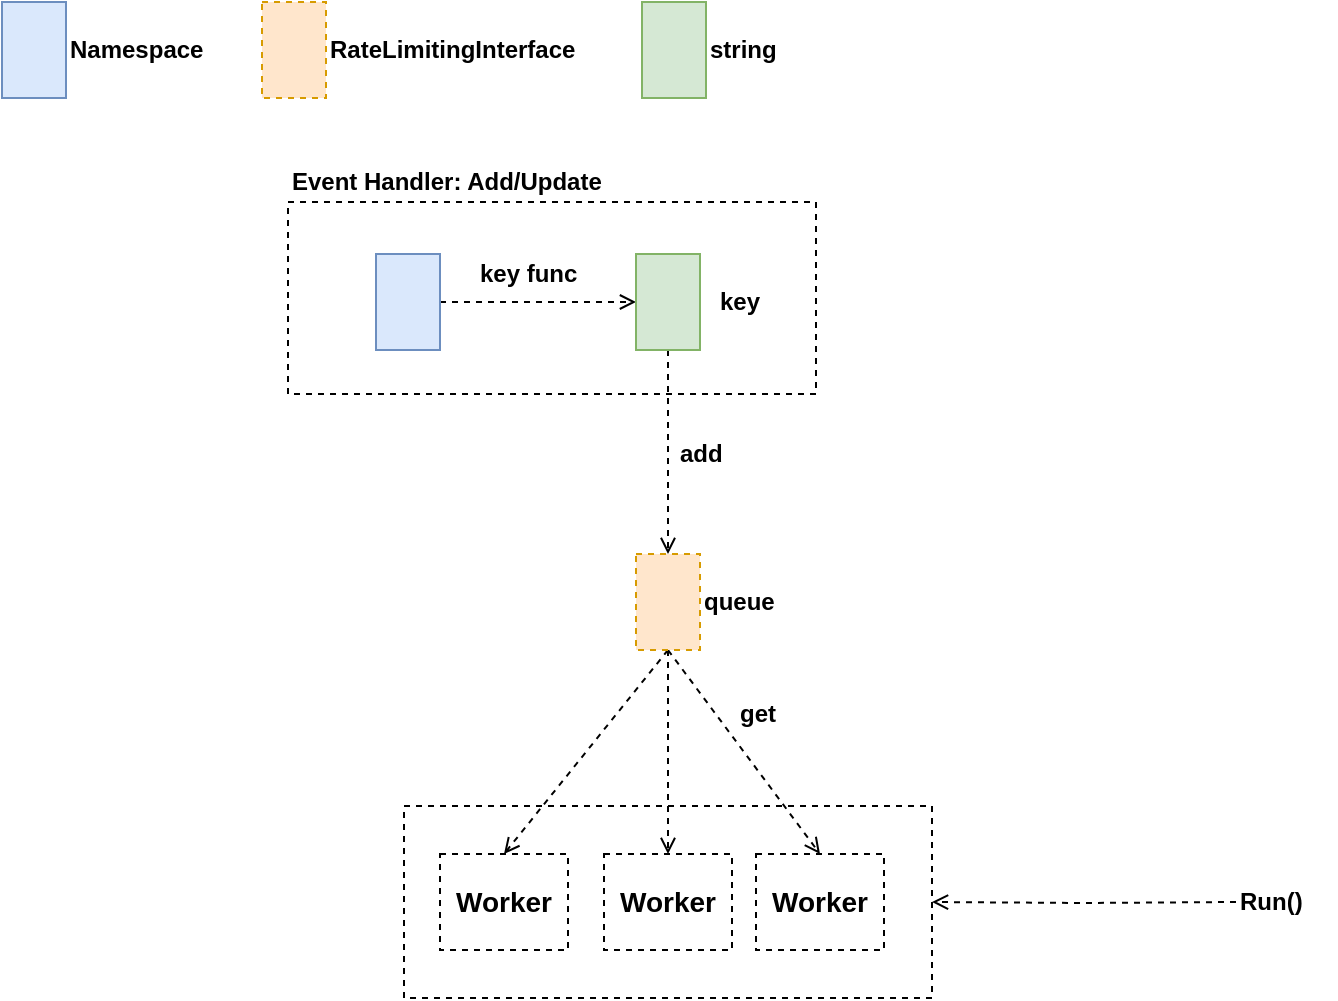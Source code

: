 <mxfile version="12.9.3" type="device" pages="4"><diagram id="v1wdoZCY6BL8W9fWgvD1" name="main-procedure"><mxGraphModel dx="946" dy="725" grid="1" gridSize="10" guides="1" tooltips="1" connect="1" arrows="1" fold="1" page="1" pageScale="1" pageWidth="850" pageHeight="1100" math="0" shadow="0"><root><mxCell id="0"/><mxCell id="1" parent="0"/><mxCell id="sw5ZAPbQtgIW51a4mvVQ-21" style="edgeStyle=orthogonalEdgeStyle;rounded=0;orthogonalLoop=1;jettySize=auto;html=1;dashed=1;endArrow=open;endFill=0;fontSize=14;entryX=1;entryY=0.5;entryDx=0;entryDy=0;" edge="1" parent="1" target="sw5ZAPbQtgIW51a4mvVQ-20"><mxGeometry relative="1" as="geometry"><mxPoint x="617" y="470" as="targetPoint"/><mxPoint x="637" y="470" as="sourcePoint"/></mxGeometry></mxCell><mxCell id="sw5ZAPbQtgIW51a4mvVQ-20" value="" style="rounded=0;whiteSpace=wrap;html=1;fontSize=12;align=left;fillColor=none;dashed=1;" vertex="1" parent="1"><mxGeometry x="221" y="422" width="264" height="96" as="geometry"/></mxCell><mxCell id="sw5ZAPbQtgIW51a4mvVQ-15" value="" style="rounded=0;whiteSpace=wrap;html=1;fontSize=12;align=left;fillColor=none;dashed=1;" vertex="1" parent="1"><mxGeometry x="163" y="120" width="264" height="96" as="geometry"/></mxCell><mxCell id="sw5ZAPbQtgIW51a4mvVQ-1" value="" style="rounded=0;whiteSpace=wrap;html=1;fontSize=16;dashed=1;fillColor=#ffe6cc;strokeColor=#d79b00;" vertex="1" parent="1"><mxGeometry x="150" y="20" width="32" height="48" as="geometry"/></mxCell><mxCell id="sw5ZAPbQtgIW51a4mvVQ-2" value="" style="rounded=0;whiteSpace=wrap;html=1;fontSize=16;fillColor=#dae8fc;strokeColor=#6c8ebf;" vertex="1" parent="1"><mxGeometry x="20" y="20" width="32" height="48" as="geometry"/></mxCell><mxCell id="sw5ZAPbQtgIW51a4mvVQ-3" value="Namespace" style="text;html=1;align=left;verticalAlign=middle;resizable=0;points=[];autosize=1;fontSize=12;fontStyle=1" vertex="1" parent="1"><mxGeometry x="52" y="34" width="80" height="20" as="geometry"/></mxCell><mxCell id="sw5ZAPbQtgIW51a4mvVQ-4" value="RateLimitingInterface" style="text;html=1;align=left;verticalAlign=middle;resizable=0;points=[];autosize=1;fontSize=12;fontStyle=1" vertex="1" parent="1"><mxGeometry x="182" y="34" width="140" height="20" as="geometry"/></mxCell><mxCell id="sw5ZAPbQtgIW51a4mvVQ-23" style="rounded=0;orthogonalLoop=1;jettySize=auto;html=1;exitX=0.5;exitY=1;exitDx=0;exitDy=0;entryX=0.5;entryY=0;entryDx=0;entryDy=0;dashed=1;endArrow=open;endFill=0;fontSize=12;" edge="1" parent="1" source="sw5ZAPbQtgIW51a4mvVQ-5" target="sw5ZAPbQtgIW51a4mvVQ-18"><mxGeometry relative="1" as="geometry"/></mxCell><mxCell id="sw5ZAPbQtgIW51a4mvVQ-24" style="edgeStyle=none;rounded=0;orthogonalLoop=1;jettySize=auto;html=1;exitX=0.5;exitY=1;exitDx=0;exitDy=0;entryX=0.5;entryY=0;entryDx=0;entryDy=0;dashed=1;endArrow=open;endFill=0;fontSize=12;" edge="1" parent="1" source="sw5ZAPbQtgIW51a4mvVQ-5" target="sw5ZAPbQtgIW51a4mvVQ-17"><mxGeometry relative="1" as="geometry"/></mxCell><mxCell id="sw5ZAPbQtgIW51a4mvVQ-25" style="edgeStyle=none;rounded=0;orthogonalLoop=1;jettySize=auto;html=1;exitX=0.5;exitY=1;exitDx=0;exitDy=0;entryX=0.5;entryY=0;entryDx=0;entryDy=0;dashed=1;endArrow=open;endFill=0;fontSize=12;" edge="1" parent="1" source="sw5ZAPbQtgIW51a4mvVQ-5" target="sw5ZAPbQtgIW51a4mvVQ-19"><mxGeometry relative="1" as="geometry"/></mxCell><mxCell id="sw5ZAPbQtgIW51a4mvVQ-5" value="" style="rounded=0;whiteSpace=wrap;html=1;fontSize=16;dashed=1;fillColor=#ffe6cc;strokeColor=#d79b00;" vertex="1" parent="1"><mxGeometry x="337" y="296" width="32" height="48" as="geometry"/></mxCell><mxCell id="sw5ZAPbQtgIW51a4mvVQ-6" value="queue" style="text;html=1;align=left;verticalAlign=middle;resizable=0;points=[];autosize=1;fontSize=12;fontStyle=1" vertex="1" parent="1"><mxGeometry x="369" y="310" width="50" height="20" as="geometry"/></mxCell><mxCell id="sw5ZAPbQtgIW51a4mvVQ-7" value="" style="rounded=0;whiteSpace=wrap;html=1;fontSize=16;fillColor=#d5e8d4;strokeColor=#82b366;" vertex="1" parent="1"><mxGeometry x="340" y="20" width="32" height="48" as="geometry"/></mxCell><mxCell id="sw5ZAPbQtgIW51a4mvVQ-8" value="string" style="text;html=1;align=left;verticalAlign=middle;resizable=0;points=[];autosize=1;fontSize=12;fontStyle=1" vertex="1" parent="1"><mxGeometry x="372" y="34" width="50" height="20" as="geometry"/></mxCell><mxCell id="sw5ZAPbQtgIW51a4mvVQ-11" style="edgeStyle=orthogonalEdgeStyle;rounded=0;orthogonalLoop=1;jettySize=auto;html=1;exitX=1;exitY=0.5;exitDx=0;exitDy=0;fontSize=12;dashed=1;endArrow=open;endFill=0;" edge="1" parent="1" source="sw5ZAPbQtgIW51a4mvVQ-9" target="sw5ZAPbQtgIW51a4mvVQ-10"><mxGeometry relative="1" as="geometry"/></mxCell><mxCell id="sw5ZAPbQtgIW51a4mvVQ-9" value="" style="rounded=0;whiteSpace=wrap;html=1;fontSize=16;fillColor=#dae8fc;strokeColor=#6c8ebf;" vertex="1" parent="1"><mxGeometry x="207" y="146" width="32" height="48" as="geometry"/></mxCell><mxCell id="sw5ZAPbQtgIW51a4mvVQ-14" style="edgeStyle=orthogonalEdgeStyle;rounded=0;orthogonalLoop=1;jettySize=auto;html=1;exitX=0.5;exitY=1;exitDx=0;exitDy=0;entryX=0.5;entryY=0;entryDx=0;entryDy=0;dashed=1;endArrow=open;endFill=0;fontSize=12;" edge="1" parent="1" source="sw5ZAPbQtgIW51a4mvVQ-10" target="sw5ZAPbQtgIW51a4mvVQ-5"><mxGeometry relative="1" as="geometry"/></mxCell><mxCell id="sw5ZAPbQtgIW51a4mvVQ-10" value="" style="rounded=0;whiteSpace=wrap;html=1;fontSize=16;fillColor=#d5e8d4;strokeColor=#82b366;" vertex="1" parent="1"><mxGeometry x="337" y="146" width="32" height="48" as="geometry"/></mxCell><mxCell id="sw5ZAPbQtgIW51a4mvVQ-12" value="key func" style="text;html=1;align=left;verticalAlign=middle;resizable=0;points=[];autosize=1;fontSize=12;fontStyle=1" vertex="1" parent="1"><mxGeometry x="257" y="146" width="60" height="20" as="geometry"/></mxCell><mxCell id="sw5ZAPbQtgIW51a4mvVQ-13" value="key" style="text;html=1;align=left;verticalAlign=middle;resizable=0;points=[];autosize=1;fontSize=12;fontStyle=1" vertex="1" parent="1"><mxGeometry x="377" y="160" width="40" height="20" as="geometry"/></mxCell><mxCell id="sw5ZAPbQtgIW51a4mvVQ-16" value="Event Handler: Add/Update" style="text;html=1;align=left;verticalAlign=middle;resizable=0;points=[];autosize=1;fontSize=12;fontStyle=1" vertex="1" parent="1"><mxGeometry x="163" y="100" width="170" height="20" as="geometry"/></mxCell><mxCell id="sw5ZAPbQtgIW51a4mvVQ-17" value="Worker" style="rounded=0;whiteSpace=wrap;html=1;fontSize=14;align=center;fillColor=none;dashed=1;fontStyle=1" vertex="1" parent="1"><mxGeometry x="239" y="446" width="64" height="48" as="geometry"/></mxCell><mxCell id="sw5ZAPbQtgIW51a4mvVQ-18" value="Worker" style="rounded=0;whiteSpace=wrap;html=1;fontSize=14;align=center;fillColor=none;dashed=1;fontStyle=1" vertex="1" parent="1"><mxGeometry x="321" y="446" width="64" height="48" as="geometry"/></mxCell><mxCell id="sw5ZAPbQtgIW51a4mvVQ-19" value="Worker" style="rounded=0;whiteSpace=wrap;html=1;fontSize=14;align=center;fillColor=none;dashed=1;fontStyle=1" vertex="1" parent="1"><mxGeometry x="397" y="446" width="64" height="48" as="geometry"/></mxCell><mxCell id="sw5ZAPbQtgIW51a4mvVQ-22" value="Run()" style="text;html=1;align=left;verticalAlign=middle;resizable=0;points=[];autosize=1;fontSize=12;fontStyle=1" vertex="1" parent="1"><mxGeometry x="637" y="460" width="50" height="20" as="geometry"/></mxCell><mxCell id="sw5ZAPbQtgIW51a4mvVQ-26" value="add" style="text;html=1;align=left;verticalAlign=middle;resizable=0;points=[];autosize=1;fontSize=12;fontStyle=1" vertex="1" parent="1"><mxGeometry x="357" y="236" width="40" height="20" as="geometry"/></mxCell><mxCell id="sw5ZAPbQtgIW51a4mvVQ-27" value="get" style="text;html=1;align=left;verticalAlign=middle;resizable=0;points=[];autosize=1;fontSize=12;fontStyle=1" vertex="1" parent="1"><mxGeometry x="387" y="366" width="30" height="20" as="geometry"/></mxCell></root></mxGraphModel></diagram><diagram id="hvdw1x3DIKp188z3ayNy" name="init-op-cache"><mxGraphModel dx="946" dy="725" grid="1" gridSize="10" guides="1" tooltips="1" connect="1" arrows="1" fold="1" page="1" pageScale="1" pageWidth="850" pageHeight="1100" math="0" shadow="0"><root><mxCell id="-64f5Y6I-lQEeyouuigY-0"/><mxCell id="-64f5Y6I-lQEeyouuigY-1" parent="-64f5Y6I-lQEeyouuigY-0"/><mxCell id="6iwM-QXiWi0lU51qo77u-49" value="" style="rounded=0;whiteSpace=wrap;html=1;fontSize=12;align=left;fillColor=none;dashed=1;" vertex="1" parent="-64f5Y6I-lQEeyouuigY-1"><mxGeometry x="415" y="557" width="350" height="293" as="geometry"/></mxCell><mxCell id="6iwM-QXiWi0lU51qo77u-33" value="" style="rounded=0;whiteSpace=wrap;html=1;fontSize=12;align=left;fillColor=none;dashed=1;" vertex="1" parent="-64f5Y6I-lQEeyouuigY-1"><mxGeometry x="523" y="690" width="150" height="80" as="geometry"/></mxCell><mxCell id="6iwM-QXiWi0lU51qo77u-9" value="" style="rounded=0;whiteSpace=wrap;html=1;fontSize=12;align=left;fillColor=none;dashed=1;" vertex="1" parent="-64f5Y6I-lQEeyouuigY-1"><mxGeometry x="282" y="309" width="120" height="71" as="geometry"/></mxCell><mxCell id="6iwM-QXiWi0lU51qo77u-1" style="edgeStyle=none;rounded=0;orthogonalLoop=1;jettySize=auto;html=1;dashed=1;endArrow=open;endFill=0;fontSize=12;entryX=0;entryY=0.5;entryDx=0;entryDy=0;" edge="1" parent="-64f5Y6I-lQEeyouuigY-1" target="6iwM-QXiWi0lU51qo77u-0"><mxGeometry relative="1" as="geometry"><mxPoint x="55" y="185" as="targetPoint"/><mxPoint x="85" y="185" as="sourcePoint"/></mxGeometry></mxCell><mxCell id="6iwM-QXiWi0lU51qo77u-0" value="" style="rounded=0;whiteSpace=wrap;html=1;fontSize=12;align=left;fillColor=none;dashed=1;" vertex="1" parent="-64f5Y6I-lQEeyouuigY-1"><mxGeometry x="285" y="150" width="150" height="70" as="geometry"/></mxCell><mxCell id="DIBfP59Hn2RhKBap40v7-0" value="" style="rounded=0;whiteSpace=wrap;html=1;fontSize=16;fillColor=#dae8fc;strokeColor=#6c8ebf;" vertex="1" parent="-64f5Y6I-lQEeyouuigY-1"><mxGeometry x="20" y="20" width="32" height="48" as="geometry"/></mxCell><mxCell id="DIBfP59Hn2RhKBap40v7-1" value="APIResourceList" style="text;html=1;align=left;verticalAlign=middle;resizable=0;points=[];autosize=1;fontSize=12;fontStyle=1" vertex="1" parent="-64f5Y6I-lQEeyouuigY-1"><mxGeometry x="52" y="34" width="110" height="20" as="geometry"/></mxCell><mxCell id="6iwM-QXiWi0lU51qo77u-10" style="edgeStyle=none;rounded=0;orthogonalLoop=1;jettySize=auto;html=1;exitX=0.5;exitY=1;exitDx=0;exitDy=0;entryX=0.25;entryY=0;entryDx=0;entryDy=0;dashed=1;endArrow=open;endFill=0;fontSize=12;" edge="1" parent="-64f5Y6I-lQEeyouuigY-1" source="DIBfP59Hn2RhKBap40v7-2" target="6iwM-QXiWi0lU51qo77u-9"><mxGeometry relative="1" as="geometry"/></mxCell><mxCell id="6iwM-QXiWi0lU51qo77u-17" style="edgeStyle=orthogonalEdgeStyle;rounded=0;orthogonalLoop=1;jettySize=auto;html=1;exitX=0;exitY=0.75;exitDx=0;exitDy=0;entryX=0.5;entryY=0;entryDx=0;entryDy=0;dashed=1;endArrow=open;endFill=0;fontSize=12;" edge="1" parent="-64f5Y6I-lQEeyouuigY-1" source="DIBfP59Hn2RhKBap40v7-2" target="6iwM-QXiWi0lU51qo77u-16"><mxGeometry relative="1" as="geometry"/></mxCell><mxCell id="DIBfP59Hn2RhKBap40v7-2" value="" style="rounded=0;whiteSpace=wrap;html=1;fontSize=16;fillColor=#dae8fc;strokeColor=#6c8ebf;" vertex="1" parent="-64f5Y6I-lQEeyouuigY-1"><mxGeometry x="296" y="161" width="32" height="48" as="geometry"/></mxCell><mxCell id="DIBfP59Hn2RhKBap40v7-3" value="" style="rounded=0;whiteSpace=wrap;html=1;fontSize=16;fillColor=#dae8fc;strokeColor=#6c8ebf;" vertex="1" parent="-64f5Y6I-lQEeyouuigY-1"><mxGeometry x="328" y="161" width="32" height="48" as="geometry"/></mxCell><mxCell id="DIBfP59Hn2RhKBap40v7-4" value="" style="rounded=0;whiteSpace=wrap;html=1;fontSize=16;fillColor=#dae8fc;strokeColor=#6c8ebf;" vertex="1" parent="-64f5Y6I-lQEeyouuigY-1"><mxGeometry x="360" y="161" width="32" height="48" as="geometry"/></mxCell><mxCell id="DIBfP59Hn2RhKBap40v7-5" value="" style="rounded=0;whiteSpace=wrap;html=1;fontSize=16;fillColor=#dae8fc;strokeColor=#6c8ebf;" vertex="1" parent="-64f5Y6I-lQEeyouuigY-1"><mxGeometry x="392" y="161" width="32" height="48" as="geometry"/></mxCell><mxCell id="6iwM-QXiWi0lU51qo77u-2" value="Discover from API Server" style="text;html=1;align=left;verticalAlign=middle;resizable=0;points=[];autosize=1;fontSize=12;fontStyle=1" vertex="1" parent="-64f5Y6I-lQEeyouuigY-1"><mxGeometry x="115" y="161" width="160" height="20" as="geometry"/></mxCell><mxCell id="6iwM-QXiWi0lU51qo77u-3" value="Iterate" style="edgeStyle=none;rounded=0;orthogonalLoop=1;jettySize=auto;html=1;dashed=1;endArrow=open;endFill=0;fontSize=12;" edge="1" parent="-64f5Y6I-lQEeyouuigY-1"><mxGeometry relative="1" as="geometry"><mxPoint x="424" y="240" as="targetPoint"/><mxPoint x="294" y="240" as="sourcePoint"/></mxGeometry></mxCell><mxCell id="6iwM-QXiWi0lU51qo77u-4" value="" style="rounded=0;whiteSpace=wrap;html=1;fontSize=16;fillColor=#d5e8d4;strokeColor=#82b366;" vertex="1" parent="-64f5Y6I-lQEeyouuigY-1"><mxGeometry x="180" y="20" width="32" height="48" as="geometry"/></mxCell><mxCell id="6iwM-QXiWi0lU51qo77u-5" value="APIResource" style="text;html=1;align=left;verticalAlign=middle;resizable=0;points=[];autosize=1;fontSize=12;fontStyle=1" vertex="1" parent="-64f5Y6I-lQEeyouuigY-1"><mxGeometry x="212" y="34" width="90" height="20" as="geometry"/></mxCell><mxCell id="6iwM-QXiWi0lU51qo77u-21" style="edgeStyle=orthogonalEdgeStyle;rounded=0;orthogonalLoop=1;jettySize=auto;html=1;exitX=0.5;exitY=1;exitDx=0;exitDy=0;entryX=0.5;entryY=0;entryDx=0;entryDy=0;dashed=1;endArrow=open;endFill=0;fontSize=12;" edge="1" parent="-64f5Y6I-lQEeyouuigY-1" source="6iwM-QXiWi0lU51qo77u-6" target="6iwM-QXiWi0lU51qo77u-20"><mxGeometry relative="1" as="geometry"/></mxCell><mxCell id="6iwM-QXiWi0lU51qo77u-6" value="" style="rounded=0;whiteSpace=wrap;html=1;fontSize=16;fillColor=#d5e8d4;strokeColor=#82b366;" vertex="1" parent="-64f5Y6I-lQEeyouuigY-1"><mxGeometry x="294" y="320" width="32" height="48" as="geometry"/></mxCell><mxCell id="6iwM-QXiWi0lU51qo77u-7" value="" style="rounded=0;whiteSpace=wrap;html=1;fontSize=16;fillColor=#d5e8d4;strokeColor=#82b366;" vertex="1" parent="-64f5Y6I-lQEeyouuigY-1"><mxGeometry x="326" y="320" width="32" height="48" as="geometry"/></mxCell><mxCell id="6iwM-QXiWi0lU51qo77u-41" style="edgeStyle=orthogonalEdgeStyle;rounded=0;orthogonalLoop=1;jettySize=auto;html=1;exitX=1;exitY=0.5;exitDx=0;exitDy=0;dashed=1;endArrow=open;endFill=0;fontSize=12;" edge="1" parent="-64f5Y6I-lQEeyouuigY-1" source="6iwM-QXiWi0lU51qo77u-8"><mxGeometry relative="1" as="geometry"><mxPoint x="485" y="344" as="targetPoint"/></mxGeometry></mxCell><mxCell id="6iwM-QXiWi0lU51qo77u-8" value="" style="rounded=0;whiteSpace=wrap;html=1;fontSize=16;fillColor=#d5e8d4;strokeColor=#82b366;" vertex="1" parent="-64f5Y6I-lQEeyouuigY-1"><mxGeometry x="358" y="320" width="32" height="48" as="geometry"/></mxCell><mxCell id="6iwM-QXiWi0lU51qo77u-11" value="APIResources" style="text;html=1;align=left;verticalAlign=middle;resizable=0;points=[];autosize=1;fontSize=12;fontStyle=1" vertex="1" parent="-64f5Y6I-lQEeyouuigY-1"><mxGeometry x="315" y="260" width="100" height="20" as="geometry"/></mxCell><mxCell id="6iwM-QXiWi0lU51qo77u-12" value="" style="rounded=0;whiteSpace=wrap;html=1;fontSize=16;fillColor=#ffe6cc;strokeColor=#d79b00;" vertex="1" parent="-64f5Y6I-lQEeyouuigY-1"><mxGeometry x="319" y="20" width="32" height="48" as="geometry"/></mxCell><mxCell id="6iwM-QXiWi0lU51qo77u-13" value="GroupVersion" style="text;html=1;align=left;verticalAlign=middle;resizable=0;points=[];autosize=1;fontSize=12;fontStyle=1" vertex="1" parent="-64f5Y6I-lQEeyouuigY-1"><mxGeometry x="351" y="34" width="90" height="20" as="geometry"/></mxCell><mxCell id="6iwM-QXiWi0lU51qo77u-14" value="" style="rounded=0;whiteSpace=wrap;html=1;fontSize=16;fillColor=#fff2cc;strokeColor=#d6b656;" vertex="1" parent="-64f5Y6I-lQEeyouuigY-1"><mxGeometry x="449" y="20" width="32" height="48" as="geometry"/></mxCell><mxCell id="6iwM-QXiWi0lU51qo77u-15" value="GroupVersionResource" style="text;html=1;align=left;verticalAlign=middle;resizable=0;points=[];autosize=1;fontSize=12;fontStyle=1" vertex="1" parent="-64f5Y6I-lQEeyouuigY-1"><mxGeometry x="481" y="34" width="150" height="20" as="geometry"/></mxCell><mxCell id="6iwM-QXiWi0lU51qo77u-23" style="edgeStyle=orthogonalEdgeStyle;rounded=0;orthogonalLoop=1;jettySize=auto;html=1;exitX=0.5;exitY=1;exitDx=0;exitDy=0;entryX=0;entryY=0.5;entryDx=0;entryDy=0;dashed=1;endArrow=open;endFill=0;fontSize=12;" edge="1" parent="-64f5Y6I-lQEeyouuigY-1" source="6iwM-QXiWi0lU51qo77u-16" target="6iwM-QXiWi0lU51qo77u-20"><mxGeometry relative="1" as="geometry"/></mxCell><mxCell id="6iwM-QXiWi0lU51qo77u-16" value="" style="rounded=0;whiteSpace=wrap;html=1;fontSize=16;fillColor=#ffe6cc;strokeColor=#d79b00;" vertex="1" parent="-64f5Y6I-lQEeyouuigY-1"><mxGeometry x="187" y="320.5" width="32" height="48" as="geometry"/></mxCell><mxCell id="6iwM-QXiWi0lU51qo77u-18" value="GroupVersion" style="text;html=1;align=left;verticalAlign=middle;resizable=0;points=[];autosize=1;fontSize=12;fontStyle=1" vertex="1" parent="-64f5Y6I-lQEeyouuigY-1"><mxGeometry x="112" y="240" width="90" height="20" as="geometry"/></mxCell><mxCell id="6iwM-QXiWi0lU51qo77u-19" value="Iterate" style="edgeStyle=none;rounded=0;orthogonalLoop=1;jettySize=auto;html=1;dashed=1;endArrow=open;endFill=0;fontSize=12;" edge="1" parent="-64f5Y6I-lQEeyouuigY-1"><mxGeometry relative="1" as="geometry"><mxPoint x="404" y="400" as="targetPoint"/><mxPoint x="285" y="400" as="sourcePoint"/></mxGeometry></mxCell><mxCell id="6iwM-QXiWi0lU51qo77u-20" value="" style="rounded=0;whiteSpace=wrap;html=1;fontSize=16;fillColor=#fff2cc;strokeColor=#d6b656;" vertex="1" parent="-64f5Y6I-lQEeyouuigY-1"><mxGeometry x="294" y="460" width="32" height="48" as="geometry"/></mxCell><mxCell id="6iwM-QXiWi0lU51qo77u-24" value="Group: Group&lt;br&gt;Version: Version" style="text;html=1;align=left;verticalAlign=middle;resizable=0;points=[];autosize=1;fontSize=12;fontStyle=1" vertex="1" parent="-64f5Y6I-lQEeyouuigY-1"><mxGeometry x="92" y="390" width="110" height="30" as="geometry"/></mxCell><mxCell id="6iwM-QXiWi0lU51qo77u-25" value="Resource: Name" style="text;html=1;align=left;verticalAlign=middle;resizable=0;points=[];autosize=1;fontSize=12;fontStyle=1" vertex="1" parent="-64f5Y6I-lQEeyouuigY-1"><mxGeometry x="310" y="420" width="110" height="20" as="geometry"/></mxCell><mxCell id="6iwM-QXiWi0lU51qo77u-26" value="" style="rounded=0;whiteSpace=wrap;html=1;fontSize=16;fillColor=#f8cecc;strokeColor=#b85450;" vertex="1" parent="-64f5Y6I-lQEeyouuigY-1"><mxGeometry x="640" y="20" width="32" height="48" as="geometry"/></mxCell><mxCell id="6iwM-QXiWi0lU51qo77u-27" value="operationKey" style="text;html=1;align=left;verticalAlign=middle;resizable=0;points=[];autosize=1;fontSize=12;fontStyle=1" vertex="1" parent="-64f5Y6I-lQEeyouuigY-1"><mxGeometry x="672" y="34" width="90" height="20" as="geometry"/></mxCell><mxCell id="6iwM-QXiWi0lU51qo77u-30" value="map" style="edgeStyle=orthogonalEdgeStyle;rounded=0;orthogonalLoop=1;jettySize=auto;html=1;exitX=1;exitY=0.5;exitDx=0;exitDy=0;dashed=1;endArrow=open;endFill=0;fontSize=12;" edge="1" parent="-64f5Y6I-lQEeyouuigY-1" source="6iwM-QXiWi0lU51qo77u-28" target="6iwM-QXiWi0lU51qo77u-29"><mxGeometry relative="1" as="geometry"/></mxCell><mxCell id="6iwM-QXiWi0lU51qo77u-28" value="" style="rounded=0;whiteSpace=wrap;html=1;fontSize=16;fillColor=#f8cecc;strokeColor=#b85450;" vertex="1" parent="-64f5Y6I-lQEeyouuigY-1"><mxGeometry x="536" y="706" width="32" height="48" as="geometry"/></mxCell><mxCell id="6iwM-QXiWi0lU51qo77u-31" style="edgeStyle=orthogonalEdgeStyle;rounded=0;orthogonalLoop=1;jettySize=auto;html=1;exitX=0.5;exitY=1;exitDx=0;exitDy=0;dashed=1;endArrow=open;endFill=0;fontSize=12;" edge="1" parent="-64f5Y6I-lQEeyouuigY-1" source="6iwM-QXiWi0lU51qo77u-29"><mxGeometry relative="1" as="geometry"><mxPoint x="642" y="816" as="targetPoint"/></mxGeometry></mxCell><mxCell id="6iwM-QXiWi0lU51qo77u-29" value="" style="rounded=0;whiteSpace=wrap;html=1;fontSize=16;fillColor=#ffffff;strokeColor=#000000;" vertex="1" parent="-64f5Y6I-lQEeyouuigY-1"><mxGeometry x="626" y="706" width="32" height="48" as="geometry"/></mxCell><mxCell id="6iwM-QXiWi0lU51qo77u-32" value="Bool" style="text;html=1;align=left;verticalAlign=middle;resizable=0;points=[];autosize=1;fontSize=12;fontStyle=1" vertex="1" parent="-64f5Y6I-lQEeyouuigY-1"><mxGeometry x="622" y="826" width="40" height="20" as="geometry"/></mxCell><mxCell id="6iwM-QXiWi0lU51qo77u-34" value="opCache" style="text;html=1;align=left;verticalAlign=middle;resizable=0;points=[];autosize=1;fontSize=12;fontStyle=1" vertex="1" parent="-64f5Y6I-lQEeyouuigY-1"><mxGeometry x="523" y="670" width="70" height="20" as="geometry"/></mxCell><mxCell id="6iwM-QXiWi0lU51qo77u-36" style="edgeStyle=orthogonalEdgeStyle;rounded=0;orthogonalLoop=1;jettySize=auto;html=1;exitX=0.5;exitY=1;exitDx=0;exitDy=0;entryX=0;entryY=0.5;entryDx=0;entryDy=0;dashed=1;endArrow=open;endFill=0;fontSize=12;" edge="1" parent="-64f5Y6I-lQEeyouuigY-1" source="6iwM-QXiWi0lU51qo77u-35" target="6iwM-QXiWi0lU51qo77u-33"><mxGeometry relative="1" as="geometry"/></mxCell><mxCell id="6iwM-QXiWi0lU51qo77u-39" style="edgeStyle=orthogonalEdgeStyle;rounded=0;orthogonalLoop=1;jettySize=auto;html=1;exitX=1;exitY=0.5;exitDx=0;exitDy=0;dashed=1;endArrow=open;endFill=0;fontSize=12;" edge="1" parent="-64f5Y6I-lQEeyouuigY-1" source="6iwM-QXiWi0lU51qo77u-35" target="6iwM-QXiWi0lU51qo77u-38"><mxGeometry relative="1" as="geometry"/></mxCell><mxCell id="6iwM-QXiWi0lU51qo77u-52" style="edgeStyle=orthogonalEdgeStyle;rounded=0;orthogonalLoop=1;jettySize=auto;html=1;exitX=0;exitY=0.5;exitDx=0;exitDy=0;entryX=1;entryY=0.5;entryDx=0;entryDy=0;dashed=1;endArrow=open;endFill=0;fontSize=12;startArrow=open;startFill=0;" edge="1" parent="-64f5Y6I-lQEeyouuigY-1" source="6iwM-QXiWi0lU51qo77u-35" target="6iwM-QXiWi0lU51qo77u-20"><mxGeometry relative="1" as="geometry"/></mxCell><mxCell id="6iwM-QXiWi0lU51qo77u-35" value="" style="rounded=0;whiteSpace=wrap;html=1;fontSize=16;fillColor=#f8cecc;strokeColor=#b85450;" vertex="1" parent="-64f5Y6I-lQEeyouuigY-1"><mxGeometry x="435" y="580" width="32" height="48" as="geometry"/></mxCell><mxCell id="6iwM-QXiWi0lU51qo77u-38" value="operation: list or deletecollection&lt;br&gt;gvr: gvr" style="text;html=1;align=left;verticalAlign=middle;resizable=0;points=[];autosize=1;fontSize=12;fontStyle=1" vertex="1" parent="-64f5Y6I-lQEeyouuigY-1"><mxGeometry x="526" y="589" width="200" height="30" as="geometry"/></mxCell><mxCell id="6iwM-QXiWi0lU51qo77u-40" value="gvr" style="text;html=1;align=left;verticalAlign=middle;resizable=0;points=[];autosize=1;fontSize=12;fontStyle=1" vertex="1" parent="-64f5Y6I-lQEeyouuigY-1"><mxGeometry x="294" y="508" width="30" height="20" as="geometry"/></mxCell><mxCell id="6iwM-QXiWi0lU51qo77u-42" value="Verbs" style="text;html=1;align=left;verticalAlign=middle;resizable=0;points=[];autosize=1;fontSize=12;fontStyle=1" vertex="1" parent="-64f5Y6I-lQEeyouuigY-1"><mxGeometry x="485" y="334" width="50" height="20" as="geometry"/></mxCell><mxCell id="6iwM-QXiWi0lU51qo77u-47" value="" style="edgeStyle=orthogonalEdgeStyle;rounded=0;orthogonalLoop=1;jettySize=auto;html=1;dashed=1;endArrow=open;endFill=0;fontSize=12;entryX=0.98;entryY=0.55;entryDx=0;entryDy=0;entryPerimeter=0;exitX=0.507;exitY=-0.05;exitDx=0;exitDy=0;exitPerimeter=0;" edge="1" parent="-64f5Y6I-lQEeyouuigY-1" source="6iwM-QXiWi0lU51qo77u-45" target="6iwM-QXiWi0lU51qo77u-42"><mxGeometry relative="1" as="geometry"><mxPoint x="550" y="394" as="targetPoint"/><Array as="points"><mxPoint x="556" y="345"/></Array></mxGeometry></mxCell><mxCell id="6iwM-QXiWi0lU51qo77u-50" value="" style="edgeStyle=orthogonalEdgeStyle;rounded=0;orthogonalLoop=1;jettySize=auto;html=1;dashed=1;endArrow=open;endFill=0;fontSize=12;entryX=0.4;entryY=0.003;entryDx=0;entryDy=0;entryPerimeter=0;" edge="1" parent="-64f5Y6I-lQEeyouuigY-1" source="6iwM-QXiWi0lU51qo77u-45" target="6iwM-QXiWi0lU51qo77u-49"><mxGeometry relative="1" as="geometry"/></mxCell><mxCell id="6iwM-QXiWi0lU51qo77u-45" value="[list, deletecollection]" style="text;html=1;align=left;verticalAlign=middle;resizable=0;points=[];autosize=1;fontSize=12;fontStyle=1" vertex="1" parent="-64f5Y6I-lQEeyouuigY-1"><mxGeometry x="485" y="474" width="140" height="20" as="geometry"/></mxCell><mxCell id="6iwM-QXiWi0lU51qo77u-48" value="in supported verbs?" style="text;html=1;align=left;verticalAlign=middle;resizable=0;points=[];autosize=1;fontSize=12;fontStyle=1" vertex="1" parent="-64f5Y6I-lQEeyouuigY-1"><mxGeometry x="556" y="400" width="130" height="20" as="geometry"/></mxCell><mxCell id="6iwM-QXiWi0lU51qo77u-51" value="not in supported verbs" style="text;html=1;align=left;verticalAlign=middle;resizable=0;points=[];autosize=1;fontSize=12;fontStyle=1" vertex="1" parent="-64f5Y6I-lQEeyouuigY-1"><mxGeometry x="563" y="508" width="150" height="20" as="geometry"/></mxCell><mxCell id="6iwM-QXiWi0lU51qo77u-53" value="put" style="text;html=1;align=left;verticalAlign=middle;resizable=0;points=[];autosize=1;fontSize=12;fontStyle=1" vertex="1" parent="-64f5Y6I-lQEeyouuigY-1"><mxGeometry x="451" y="650" width="30" height="20" as="geometry"/></mxCell></root></mxGraphModel></diagram><diagram id="OixbyXRL-L1no3sv_29K" name="name-resource-deleter-delete"><mxGraphModel dx="946" dy="725" grid="1" gridSize="10" guides="1" tooltips="1" connect="1" arrows="1" fold="1" page="1" pageScale="1" pageWidth="850" pageHeight="1100" math="0" shadow="0"><root><mxCell id="0IW16tzqqxezYkkYAjzN-0"/><mxCell id="0IW16tzqqxezYkkYAjzN-1" parent="0IW16tzqqxezYkkYAjzN-0"/><mxCell id="wGH4Dd7gqYmuNUvn4vql-0" value="" style="rounded=0;whiteSpace=wrap;html=1;fontSize=16;fillColor=#dae8fc;strokeColor=#6c8ebf;" vertex="1" parent="0IW16tzqqxezYkkYAjzN-1"><mxGeometry x="20" y="20" width="32" height="48" as="geometry"/></mxCell><mxCell id="wGH4Dd7gqYmuNUvn4vql-1" value="Namespace" style="text;html=1;align=left;verticalAlign=middle;resizable=0;points=[];autosize=1;fontSize=12;fontStyle=1" vertex="1" parent="0IW16tzqqxezYkkYAjzN-1"><mxGeometry x="52" y="34" width="80" height="20" as="geometry"/></mxCell><mxCell id="wGH4Dd7gqYmuNUvn4vql-3" style="edgeStyle=orthogonalEdgeStyle;rounded=0;orthogonalLoop=1;jettySize=auto;html=1;dashed=1;startArrow=none;startFill=0;endArrow=open;endFill=0;fontSize=12;entryX=0;entryY=0.5;entryDx=0;entryDy=0;" edge="1" parent="0IW16tzqqxezYkkYAjzN-1" target="wGH4Dd7gqYmuNUvn4vql-2"><mxGeometry relative="1" as="geometry"><mxPoint x="212" y="144" as="targetPoint"/><mxPoint x="172" y="144" as="sourcePoint"/></mxGeometry></mxCell><mxCell id="WD7z1PCHDoG_R2xmZQJ6-1" style="edgeStyle=orthogonalEdgeStyle;rounded=0;orthogonalLoop=1;jettySize=auto;html=1;exitX=1;exitY=0.5;exitDx=0;exitDy=0;dashed=1;startArrow=none;startFill=0;endArrow=open;endFill=0;fontSize=12;" edge="1" parent="0IW16tzqqxezYkkYAjzN-1" source="wGH4Dd7gqYmuNUvn4vql-2"><mxGeometry relative="1" as="geometry"><mxPoint x="472" y="144" as="targetPoint"/></mxGeometry></mxCell><mxCell id="WD7z1PCHDoG_R2xmZQJ6-4" style="rounded=0;orthogonalLoop=1;jettySize=auto;html=1;exitX=0.5;exitY=1;exitDx=0;exitDy=0;entryX=0.5;entryY=0;entryDx=0;entryDy=0;dashed=1;startArrow=none;startFill=0;endArrow=open;endFill=0;fontSize=12;strokeColor=#0000FF;" edge="1" parent="0IW16tzqqxezYkkYAjzN-1" source="wGH4Dd7gqYmuNUvn4vql-2" target="WD7z1PCHDoG_R2xmZQJ6-3"><mxGeometry relative="1" as="geometry"/></mxCell><mxCell id="WD7z1PCHDoG_R2xmZQJ6-6" style="edgeStyle=none;rounded=0;orthogonalLoop=1;jettySize=auto;html=1;exitX=0.5;exitY=1;exitDx=0;exitDy=0;entryX=0.5;entryY=0;entryDx=0;entryDy=0;dashed=1;startArrow=none;startFill=0;endArrow=open;endFill=0;fontSize=12;strokeColor=#FF8000;" edge="1" parent="0IW16tzqqxezYkkYAjzN-1" source="wGH4Dd7gqYmuNUvn4vql-2" target="WD7z1PCHDoG_R2xmZQJ6-5"><mxGeometry relative="1" as="geometry"/></mxCell><mxCell id="wGH4Dd7gqYmuNUvn4vql-2" value="C" style="rounded=0;whiteSpace=wrap;html=1;fontSize=16;fillColor=#dae8fc;strokeColor=#6c8ebf;" vertex="1" parent="0IW16tzqqxezYkkYAjzN-1"><mxGeometry x="352" y="120" width="32" height="48" as="geometry"/></mxCell><mxCell id="WD7z1PCHDoG_R2xmZQJ6-0" value="Get Namespace object from api server" style="text;html=1;align=left;verticalAlign=middle;resizable=0;points=[];autosize=1;fontSize=12;fontStyle=1" vertex="1" parent="0IW16tzqqxezYkkYAjzN-1"><mxGeometry x="122" y="120" width="230" height="20" as="geometry"/></mxCell><mxCell id="WD7z1PCHDoG_R2xmZQJ6-2" value="Finished if DeletionTimestamp == nil" style="text;html=1;align=left;verticalAlign=middle;resizable=0;points=[];autosize=1;fontSize=12;fontStyle=1" vertex="1" parent="0IW16tzqqxezYkkYAjzN-1"><mxGeometry x="472" y="134" width="220" height="20" as="geometry"/></mxCell><mxCell id="WD7z1PCHDoG_R2xmZQJ6-21" style="edgeStyle=none;rounded=0;orthogonalLoop=1;jettySize=auto;html=1;exitX=0.5;exitY=1;exitDx=0;exitDy=0;entryX=0.5;entryY=0;entryDx=0;entryDy=0;dashed=1;startArrow=none;startFill=0;endArrow=open;endFill=0;fontSize=12;strokeColor=#0000FF;" edge="1" parent="0IW16tzqqxezYkkYAjzN-1" source="WD7z1PCHDoG_R2xmZQJ6-3" target="WD7z1PCHDoG_R2xmZQJ6-20"><mxGeometry relative="1" as="geometry"/></mxCell><mxCell id="WD7z1PCHDoG_R2xmZQJ6-3" value="C" style="rounded=0;whiteSpace=wrap;html=1;fontSize=16;fillColor=#dae8fc;strokeColor=#6c8ebf;" vertex="1" parent="0IW16tzqqxezYkkYAjzN-1"><mxGeometry x="270" y="260" width="32" height="48" as="geometry"/></mxCell><mxCell id="WD7z1PCHDoG_R2xmZQJ6-11" style="edgeStyle=none;rounded=0;orthogonalLoop=1;jettySize=auto;html=1;exitX=1;exitY=0.5;exitDx=0;exitDy=0;dashed=1;startArrow=none;startFill=0;endArrow=open;endFill=0;fontSize=12;" edge="1" parent="0IW16tzqqxezYkkYAjzN-1" source="WD7z1PCHDoG_R2xmZQJ6-5" target="WD7z1PCHDoG_R2xmZQJ6-10"><mxGeometry relative="1" as="geometry"/></mxCell><mxCell id="WD7z1PCHDoG_R2xmZQJ6-12" style="edgeStyle=none;rounded=0;orthogonalLoop=1;jettySize=auto;html=1;exitX=1;exitY=0.75;exitDx=0;exitDy=0;dashed=1;startArrow=none;startFill=0;endArrow=open;endFill=0;fontSize=12;entryX=0.008;entryY=-0.05;entryDx=0;entryDy=0;entryPerimeter=0;strokeColor=#FF8000;" edge="1" parent="0IW16tzqqxezYkkYAjzN-1" source="WD7z1PCHDoG_R2xmZQJ6-5" target="WD7z1PCHDoG_R2xmZQJ6-13"><mxGeometry relative="1" as="geometry"><mxPoint x="446" y="360" as="targetPoint"/></mxGeometry></mxCell><mxCell id="WD7z1PCHDoG_R2xmZQJ6-5" value="N" style="rounded=0;whiteSpace=wrap;html=1;fontSize=16;fillColor=#dae8fc;strokeColor=#6c8ebf;" vertex="1" parent="0IW16tzqqxezYkkYAjzN-1"><mxGeometry x="430" y="260" width="32" height="48" as="geometry"/></mxCell><mxCell id="WD7z1PCHDoG_R2xmZQJ6-8" value="DeletionTimestamp.IsZero || &lt;br&gt;Status.Phase == NamespaceTerminating" style="text;html=1;align=right;verticalAlign=middle;resizable=0;points=[];autosize=1;fontSize=12;fontStyle=1;fontColor=#0000FF;" vertex="1" parent="0IW16tzqqxezYkkYAjzN-1"><mxGeometry x="70" y="185" width="250" height="30" as="geometry"/></mxCell><mxCell id="WD7z1PCHDoG_R2xmZQJ6-9" value="Otherwise" style="text;html=1;align=left;verticalAlign=middle;resizable=0;points=[];autosize=1;fontSize=12;fontStyle=1;fontColor=#FF8000;" vertex="1" parent="0IW16tzqqxezYkkYAjzN-1"><mxGeometry x="411" y="190" width="70" height="20" as="geometry"/></mxCell><mxCell id="WD7z1PCHDoG_R2xmZQJ6-10" value="Status.Phase == NamespaceTerminating" style="text;html=1;align=left;verticalAlign=middle;resizable=0;points=[];autosize=1;fontSize=12;fontStyle=1;fontColor=#FF8000;" vertex="1" parent="0IW16tzqqxezYkkYAjzN-1"><mxGeometry x="520" y="274" width="250" height="20" as="geometry"/></mxCell><mxCell id="WD7z1PCHDoG_R2xmZQJ6-16" value="" style="edgeStyle=none;rounded=0;orthogonalLoop=1;jettySize=auto;html=1;dashed=1;startArrow=none;startFill=0;endArrow=open;endFill=0;fontSize=12;exitX=0.013;exitY=1.1;exitDx=0;exitDy=0;exitPerimeter=0;entryX=1;entryY=0.5;entryDx=0;entryDy=0;strokeColor=#FF8000;" edge="1" parent="0IW16tzqqxezYkkYAjzN-1" source="WD7z1PCHDoG_R2xmZQJ6-13" target="WD7z1PCHDoG_R2xmZQJ6-14"><mxGeometry relative="1" as="geometry"><mxPoint x="470" y="370" as="targetPoint"/></mxGeometry></mxCell><mxCell id="WD7z1PCHDoG_R2xmZQJ6-13" value="Update Namespace object on api server" style="text;html=1;align=left;verticalAlign=middle;resizable=0;points=[];autosize=1;fontSize=12;fontStyle=1;fontColor=#FF8000;" vertex="1" parent="0IW16tzqqxezYkkYAjzN-1"><mxGeometry x="550" y="360" width="240" height="20" as="geometry"/></mxCell><mxCell id="WD7z1PCHDoG_R2xmZQJ6-18" style="edgeStyle=none;rounded=0;orthogonalLoop=1;jettySize=auto;html=1;exitX=0;exitY=0.5;exitDx=0;exitDy=0;dashed=1;startArrow=none;startFill=0;endArrow=open;endFill=0;fontSize=12;" edge="1" parent="0IW16tzqqxezYkkYAjzN-1" source="WD7z1PCHDoG_R2xmZQJ6-20" target="WD7z1PCHDoG_R2xmZQJ6-17"><mxGeometry relative="1" as="geometry"><mxPoint x="470" y="560" as="targetPoint"/></mxGeometry></mxCell><mxCell id="WD7z1PCHDoG_R2xmZQJ6-22" style="edgeStyle=none;rounded=0;orthogonalLoop=1;jettySize=auto;html=1;exitX=0;exitY=0.5;exitDx=0;exitDy=0;entryX=1;entryY=0.5;entryDx=0;entryDy=0;dashed=1;startArrow=none;startFill=0;endArrow=open;endFill=0;fontSize=12;strokeColor=#FF8000;" edge="1" parent="0IW16tzqqxezYkkYAjzN-1" source="WD7z1PCHDoG_R2xmZQJ6-14" target="WD7z1PCHDoG_R2xmZQJ6-20"><mxGeometry relative="1" as="geometry"/></mxCell><mxCell id="WD7z1PCHDoG_R2xmZQJ6-14" value="L" style="rounded=0;whiteSpace=wrap;html=1;fontSize=16;fillColor=#dae8fc;strokeColor=#6c8ebf;" vertex="1" parent="0IW16tzqqxezYkkYAjzN-1"><mxGeometry x="430" y="420" width="32" height="48" as="geometry"/></mxCell><mxCell id="WD7z1PCHDoG_R2xmZQJ6-17" value="Finished if &lt;br&gt;DeletionTimestamp == nil" style="text;html=1;align=left;verticalAlign=middle;resizable=0;points=[];autosize=1;fontSize=12;fontStyle=1" vertex="1" parent="0IW16tzqqxezYkkYAjzN-1"><mxGeometry x="50" y="429" width="160" height="30" as="geometry"/></mxCell><mxCell id="WD7z1PCHDoG_R2xmZQJ6-19" value="Latest" style="text;html=1;align=left;verticalAlign=middle;resizable=0;points=[];autosize=1;fontSize=12;fontStyle=1;fontColor=#FF8000;" vertex="1" parent="0IW16tzqqxezYkkYAjzN-1"><mxGeometry x="520" y="400" width="50" height="20" as="geometry"/></mxCell><mxCell id="WD7z1PCHDoG_R2xmZQJ6-23" style="edgeStyle=none;rounded=0;orthogonalLoop=1;jettySize=auto;html=1;exitX=0;exitY=0.75;exitDx=0;exitDy=0;dashed=1;startArrow=none;startFill=0;endArrow=open;endFill=0;strokeColor=#000000;fontSize=12;entryX=0.925;entryY=0;entryDx=0;entryDy=0;entryPerimeter=0;" edge="1" parent="0IW16tzqqxezYkkYAjzN-1" source="WD7z1PCHDoG_R2xmZQJ6-20" target="WD7z1PCHDoG_R2xmZQJ6-24"><mxGeometry relative="1" as="geometry"><mxPoint x="230" y="510" as="targetPoint"/></mxGeometry></mxCell><mxCell id="WD7z1PCHDoG_R2xmZQJ6-25" style="edgeStyle=none;rounded=0;orthogonalLoop=1;jettySize=auto;html=1;exitX=0.5;exitY=1;exitDx=0;exitDy=0;dashed=1;startArrow=none;startFill=0;endArrow=open;endFill=0;strokeColor=#000000;fontSize=12;" edge="1" parent="0IW16tzqqxezYkkYAjzN-1" source="WD7z1PCHDoG_R2xmZQJ6-20" target="WD7z1PCHDoG_R2xmZQJ6-26"><mxGeometry relative="1" as="geometry"><mxPoint x="286" y="580" as="targetPoint"/></mxGeometry></mxCell><mxCell id="WD7z1PCHDoG_R2xmZQJ6-20" value="" style="rounded=0;whiteSpace=wrap;html=1;fontSize=16;fillColor=#dae8fc;strokeColor=#6c8ebf;" vertex="1" parent="0IW16tzqqxezYkkYAjzN-1"><mxGeometry x="270" y="420" width="32" height="48" as="geometry"/></mxCell><mxCell id="WD7z1PCHDoG_R2xmZQJ6-24" value="len(Spec.Finalizers) == 0" style="text;html=1;align=left;verticalAlign=middle;resizable=0;points=[];autosize=1;fontSize=12;fontStyle=1" vertex="1" parent="0IW16tzqqxezYkkYAjzN-1"><mxGeometry x="52" y="500" width="160" height="20" as="geometry"/></mxCell><mxCell id="WD7z1PCHDoG_R2xmZQJ6-26" value="I. Delete All Content&lt;br&gt;II. Finalize Namespace" style="text;html=1;align=left;verticalAlign=middle;resizable=0;points=[];autosize=1;fontSize=12;fontStyle=1" vertex="1" parent="0IW16tzqqxezYkkYAjzN-1"><mxGeometry x="216" y="590" width="140" height="30" as="geometry"/></mxCell><mxCell id="WD7z1PCHDoG_R2xmZQJ6-27" value="Otherwise" style="text;html=1;align=left;verticalAlign=middle;resizable=0;points=[];autosize=1;fontSize=12;fontStyle=1" vertex="1" parent="0IW16tzqqxezYkkYAjzN-1"><mxGeometry x="290" y="510" width="70" height="20" as="geometry"/></mxCell></root></mxGraphModel></diagram><diagram id="o7mRFKRIAP-9mREBUOMR" name="delete-all-content"><mxGraphModel dx="946" dy="725" grid="1" gridSize="10" guides="1" tooltips="1" connect="1" arrows="1" fold="1" page="1" pageScale="1" pageWidth="850" pageHeight="1100" math="0" shadow="0"><root><mxCell id="6_AgLa7yDiebwsl77WXu-0"/><mxCell id="6_AgLa7yDiebwsl77WXu-1" parent="6_AgLa7yDiebwsl77WXu-0"/><mxCell id="lc1z_Oru7XKQp9DUXqlM-3" style="edgeStyle=orthogonalEdgeStyle;rounded=0;orthogonalLoop=1;jettySize=auto;html=1;exitX=1;exitY=0.5;exitDx=0;exitDy=0;dashed=1;startArrow=none;startFill=0;endArrow=open;endFill=0;strokeColor=#000000;fontSize=12;fontColor=#000000;" edge="1" parent="6_AgLa7yDiebwsl77WXu-1" source="FqQ9xYCUptZ_Bc-Lq-4K-34"><mxGeometry relative="1" as="geometry"><mxPoint x="840" y="315" as="targetPoint"/></mxGeometry></mxCell><mxCell id="FqQ9xYCUptZ_Bc-Lq-4K-34" value="" style="rounded=0;whiteSpace=wrap;html=1;fontSize=12;align=left;fillColor=none;dashed=1;" vertex="1" parent="6_AgLa7yDiebwsl77WXu-1"><mxGeometry x="564" y="260" width="152" height="110" as="geometry"/></mxCell><mxCell id="FqQ9xYCUptZ_Bc-Lq-4K-38" style="edgeStyle=orthogonalEdgeStyle;rounded=0;orthogonalLoop=1;jettySize=auto;html=1;exitX=1;exitY=0.5;exitDx=0;exitDy=0;entryX=0;entryY=0.5;entryDx=0;entryDy=0;dashed=1;startArrow=none;startFill=0;endArrow=open;endFill=0;strokeColor=#000000;fontSize=12;fontColor=#000000;" edge="1" parent="6_AgLa7yDiebwsl77WXu-1" source="FqQ9xYCUptZ_Bc-Lq-4K-30" target="FqQ9xYCUptZ_Bc-Lq-4K-37"><mxGeometry relative="1" as="geometry"/></mxCell><mxCell id="FqQ9xYCUptZ_Bc-Lq-4K-30" value="" style="rounded=0;whiteSpace=wrap;html=1;fontSize=12;align=left;fillColor=none;dashed=1;" vertex="1" parent="6_AgLa7yDiebwsl77WXu-1"><mxGeometry x="224" y="379" width="150" height="70" as="geometry"/></mxCell><mxCell id="FqQ9xYCUptZ_Bc-Lq-4K-23" value="deletableResources" style="text;html=1;align=left;verticalAlign=middle;resizable=0;points=[];autosize=1;fontSize=12;fontStyle=1" vertex="1" parent="6_AgLa7yDiebwsl77WXu-1"><mxGeometry x="224" y="219" width="130" height="20" as="geometry"/></mxCell><mxCell id="tK_sZQ_Bcujc1tNumw1W-0" value="" style="rounded=0;whiteSpace=wrap;html=1;fontSize=16;fillColor=#dae8fc;strokeColor=#6c8ebf;" vertex="1" parent="6_AgLa7yDiebwsl77WXu-1"><mxGeometry x="20" y="20" width="32" height="48" as="geometry"/></mxCell><mxCell id="tK_sZQ_Bcujc1tNumw1W-1" value="APIResourceList" style="text;html=1;align=left;verticalAlign=middle;resizable=0;points=[];autosize=1;fontSize=12;fontStyle=1" vertex="1" parent="6_AgLa7yDiebwsl77WXu-1"><mxGeometry x="52" y="34" width="110" height="20" as="geometry"/></mxCell><mxCell id="tK_sZQ_Bcujc1tNumw1W-2" value="" style="rounded=0;whiteSpace=wrap;html=1;fontSize=16;fillColor=#d5e8d4;strokeColor=#82b366;" vertex="1" parent="6_AgLa7yDiebwsl77WXu-1"><mxGeometry x="180" y="20" width="32" height="48" as="geometry"/></mxCell><mxCell id="tK_sZQ_Bcujc1tNumw1W-3" value="NamespaceCondition" style="text;html=1;align=left;verticalAlign=middle;resizable=0;points=[];autosize=1;fontSize=12;fontStyle=1" vertex="1" parent="6_AgLa7yDiebwsl77WXu-1"><mxGeometry x="212" y="34" width="140" height="20" as="geometry"/></mxCell><mxCell id="tK_sZQ_Bcujc1tNumw1W-4" value="" style="rounded=0;whiteSpace=wrap;html=1;fontSize=16;fillColor=#ffe6cc;strokeColor=#d79b00;" vertex="1" parent="6_AgLa7yDiebwsl77WXu-1"><mxGeometry x="634" y="20" width="32" height="48" as="geometry"/></mxCell><mxCell id="tK_sZQ_Bcujc1tNumw1W-5" value="GroupVersion" style="text;html=1;align=left;verticalAlign=middle;resizable=0;points=[];autosize=1;fontSize=12;fontStyle=1" vertex="1" parent="6_AgLa7yDiebwsl77WXu-1"><mxGeometry x="666" y="34" width="90" height="20" as="geometry"/></mxCell><mxCell id="tK_sZQ_Bcujc1tNumw1W-6" value="" style="rounded=0;whiteSpace=wrap;html=1;fontSize=16;fillColor=#fff2cc;strokeColor=#d6b656;" vertex="1" parent="6_AgLa7yDiebwsl77WXu-1"><mxGeometry x="354" y="20" width="32" height="48" as="geometry"/></mxCell><mxCell id="tK_sZQ_Bcujc1tNumw1W-7" value="GroupVersionResource" style="text;html=1;align=left;verticalAlign=middle;resizable=0;points=[];autosize=1;fontSize=12;fontStyle=1" vertex="1" parent="6_AgLa7yDiebwsl77WXu-1"><mxGeometry x="386" y="34" width="150" height="20" as="geometry"/></mxCell><mxCell id="FqQ9xYCUptZ_Bc-Lq-4K-0" value="" style="rounded=0;whiteSpace=wrap;html=1;fontSize=12;align=left;fillColor=none;dashed=1;" vertex="1" parent="6_AgLa7yDiebwsl77WXu-1"><mxGeometry x="580" y="288" width="120" height="71" as="geometry"/></mxCell><mxCell id="FqQ9xYCUptZ_Bc-Lq-4K-1" style="edgeStyle=none;rounded=0;orthogonalLoop=1;jettySize=auto;html=1;dashed=1;endArrow=open;endFill=0;fontSize=12;entryX=0;entryY=0.5;entryDx=0;entryDy=0;" edge="1" parent="6_AgLa7yDiebwsl77WXu-1" target="FqQ9xYCUptZ_Bc-Lq-4K-2"><mxGeometry relative="1" as="geometry"><mxPoint x="-6" y="145" as="targetPoint"/><mxPoint x="24" y="145" as="sourcePoint"/></mxGeometry></mxCell><mxCell id="FqQ9xYCUptZ_Bc-Lq-4K-22" style="edgeStyle=orthogonalEdgeStyle;rounded=0;orthogonalLoop=1;jettySize=auto;html=1;exitX=1;exitY=0.5;exitDx=0;exitDy=0;entryX=1;entryY=0.25;entryDx=0;entryDy=0;dashed=1;startArrow=none;startFill=0;endArrow=open;endFill=0;strokeColor=#000000;fontSize=12;fontColor=#000000;" edge="1" parent="6_AgLa7yDiebwsl77WXu-1" source="FqQ9xYCUptZ_Bc-Lq-4K-2" target="FqQ9xYCUptZ_Bc-Lq-4K-17"><mxGeometry relative="1" as="geometry"/></mxCell><mxCell id="FqQ9xYCUptZ_Bc-Lq-4K-2" value="" style="rounded=0;whiteSpace=wrap;html=1;fontSize=12;align=left;fillColor=none;dashed=1;" vertex="1" parent="6_AgLa7yDiebwsl77WXu-1"><mxGeometry x="224" y="110" width="150" height="70" as="geometry"/></mxCell><mxCell id="FqQ9xYCUptZ_Bc-Lq-4K-5" value="" style="rounded=0;whiteSpace=wrap;html=1;fontSize=16;fillColor=#dae8fc;strokeColor=#6c8ebf;" vertex="1" parent="6_AgLa7yDiebwsl77WXu-1"><mxGeometry x="235" y="121" width="32" height="48" as="geometry"/></mxCell><mxCell id="FqQ9xYCUptZ_Bc-Lq-4K-6" value="" style="rounded=0;whiteSpace=wrap;html=1;fontSize=16;fillColor=#dae8fc;strokeColor=#6c8ebf;" vertex="1" parent="6_AgLa7yDiebwsl77WXu-1"><mxGeometry x="267" y="121" width="32" height="48" as="geometry"/></mxCell><mxCell id="FqQ9xYCUptZ_Bc-Lq-4K-7" value="" style="rounded=0;whiteSpace=wrap;html=1;fontSize=16;fillColor=#dae8fc;strokeColor=#6c8ebf;" vertex="1" parent="6_AgLa7yDiebwsl77WXu-1"><mxGeometry x="299" y="121" width="32" height="48" as="geometry"/></mxCell><mxCell id="FqQ9xYCUptZ_Bc-Lq-4K-8" value="" style="rounded=0;whiteSpace=wrap;html=1;fontSize=16;fillColor=#dae8fc;strokeColor=#6c8ebf;" vertex="1" parent="6_AgLa7yDiebwsl77WXu-1"><mxGeometry x="331" y="121" width="32" height="48" as="geometry"/></mxCell><mxCell id="FqQ9xYCUptZ_Bc-Lq-4K-9" value="Discover from API Server" style="text;html=1;align=left;verticalAlign=middle;resizable=0;points=[];autosize=1;fontSize=12;fontStyle=1" vertex="1" parent="6_AgLa7yDiebwsl77WXu-1"><mxGeometry x="54" y="121" width="160" height="20" as="geometry"/></mxCell><mxCell id="FqQ9xYCUptZ_Bc-Lq-4K-11" value="" style="rounded=0;whiteSpace=wrap;html=1;fontSize=16;fillColor=#d5e8d4;strokeColor=#82b366;" vertex="1" parent="6_AgLa7yDiebwsl77WXu-1"><mxGeometry x="592" y="299" width="32" height="48" as="geometry"/></mxCell><mxCell id="FqQ9xYCUptZ_Bc-Lq-4K-12" value="" style="rounded=0;whiteSpace=wrap;html=1;fontSize=16;fillColor=#d5e8d4;strokeColor=#82b366;" vertex="1" parent="6_AgLa7yDiebwsl77WXu-1"><mxGeometry x="624" y="299" width="32" height="48" as="geometry"/></mxCell><mxCell id="FqQ9xYCUptZ_Bc-Lq-4K-13" value="" style="rounded=0;whiteSpace=wrap;html=1;fontSize=16;fillColor=#d5e8d4;strokeColor=#82b366;" vertex="1" parent="6_AgLa7yDiebwsl77WXu-1"><mxGeometry x="656" y="299" width="32" height="48" as="geometry"/></mxCell><mxCell id="FqQ9xYCUptZ_Bc-Lq-4K-14" value="newConditions" style="text;html=1;align=left;verticalAlign=middle;resizable=0;points=[];autosize=1;fontSize=12;fontStyle=1" vertex="1" parent="6_AgLa7yDiebwsl77WXu-1"><mxGeometry x="580" y="268" width="100" height="20" as="geometry"/></mxCell><mxCell id="FqQ9xYCUptZ_Bc-Lq-4K-31" style="edgeStyle=orthogonalEdgeStyle;rounded=0;orthogonalLoop=1;jettySize=auto;html=1;exitX=0.5;exitY=1;exitDx=0;exitDy=0;entryX=0.5;entryY=0;entryDx=0;entryDy=0;dashed=1;startArrow=none;startFill=0;endArrow=open;endFill=0;strokeColor=#000000;fontSize=12;fontColor=#000000;" edge="1" parent="6_AgLa7yDiebwsl77WXu-1" source="FqQ9xYCUptZ_Bc-Lq-4K-32" target="FqQ9xYCUptZ_Bc-Lq-4K-30"><mxGeometry relative="1" as="geometry"/></mxCell><mxCell id="FqQ9xYCUptZ_Bc-Lq-4K-17" value="" style="rounded=0;whiteSpace=wrap;html=1;fontSize=12;align=left;fillColor=none;dashed=1;" vertex="1" parent="6_AgLa7yDiebwsl77WXu-1"><mxGeometry x="224" y="239" width="150" height="70" as="geometry"/></mxCell><mxCell id="FqQ9xYCUptZ_Bc-Lq-4K-18" value="" style="rounded=0;whiteSpace=wrap;html=1;fontSize=16;fillColor=#dae8fc;strokeColor=#6c8ebf;" vertex="1" parent="6_AgLa7yDiebwsl77WXu-1"><mxGeometry x="251" y="250" width="32" height="48" as="geometry"/></mxCell><mxCell id="FqQ9xYCUptZ_Bc-Lq-4K-19" value="" style="rounded=0;whiteSpace=wrap;html=1;fontSize=16;fillColor=#dae8fc;strokeColor=#6c8ebf;" vertex="1" parent="6_AgLa7yDiebwsl77WXu-1"><mxGeometry x="283" y="250" width="32" height="48" as="geometry"/></mxCell><mxCell id="FqQ9xYCUptZ_Bc-Lq-4K-21" value="" style="rounded=0;whiteSpace=wrap;html=1;fontSize=16;fillColor=#dae8fc;strokeColor=#6c8ebf;" vertex="1" parent="6_AgLa7yDiebwsl77WXu-1"><mxGeometry x="315" y="250" width="32" height="48" as="geometry"/></mxCell><mxCell id="FqQ9xYCUptZ_Bc-Lq-4K-24" value="Filter: Verbs contains deletecollection?" style="text;html=1;align=left;verticalAlign=middle;resizable=0;points=[];autosize=1;fontSize=12;fontStyle=1" vertex="1" parent="6_AgLa7yDiebwsl77WXu-1"><mxGeometry x="394" y="199" width="240" height="20" as="geometry"/></mxCell><mxCell id="lc1z_Oru7XKQp9DUXqlM-1" style="edgeStyle=orthogonalEdgeStyle;rounded=0;orthogonalLoop=1;jettySize=auto;html=1;exitX=0.5;exitY=1;exitDx=0;exitDy=0;dashed=1;startArrow=none;startFill=0;endArrow=open;endFill=0;strokeColor=#000000;fontSize=12;fontColor=#000000;" edge="1" parent="6_AgLa7yDiebwsl77WXu-1" source="FqQ9xYCUptZ_Bc-Lq-4K-25" target="lc1z_Oru7XKQp9DUXqlM-2"><mxGeometry relative="1" as="geometry"><mxPoint x="251" y="540" as="targetPoint"/></mxGeometry></mxCell><mxCell id="FqQ9xYCUptZ_Bc-Lq-4K-25" value="" style="rounded=0;whiteSpace=wrap;html=1;fontSize=16;fillColor=#fff2cc;strokeColor=#d6b656;" vertex="1" parent="6_AgLa7yDiebwsl77WXu-1"><mxGeometry x="235" y="390" width="32" height="48" as="geometry"/></mxCell><mxCell id="FqQ9xYCUptZ_Bc-Lq-4K-26" value="" style="rounded=0;whiteSpace=wrap;html=1;fontSize=16;fillColor=#fff2cc;strokeColor=#d6b656;" vertex="1" parent="6_AgLa7yDiebwsl77WXu-1"><mxGeometry x="267" y="390" width="32" height="48" as="geometry"/></mxCell><mxCell id="FqQ9xYCUptZ_Bc-Lq-4K-27" value="" style="rounded=0;whiteSpace=wrap;html=1;fontSize=16;fillColor=#fff2cc;strokeColor=#d6b656;" vertex="1" parent="6_AgLa7yDiebwsl77WXu-1"><mxGeometry x="299" y="390" width="32" height="48" as="geometry"/></mxCell><mxCell id="FqQ9xYCUptZ_Bc-Lq-4K-28" value="" style="rounded=0;whiteSpace=wrap;html=1;fontSize=16;fillColor=#fff2cc;strokeColor=#d6b656;" vertex="1" parent="6_AgLa7yDiebwsl77WXu-1"><mxGeometry x="331" y="390" width="32" height="48" as="geometry"/></mxCell><mxCell id="FqQ9xYCUptZ_Bc-Lq-4K-32" value="groupVersionResources" style="text;html=1;align=left;verticalAlign=middle;resizable=0;points=[];autosize=1;fontSize=12;fontStyle=1" vertex="1" parent="6_AgLa7yDiebwsl77WXu-1"><mxGeometry x="224" y="359" width="150" height="20" as="geometry"/></mxCell><mxCell id="FqQ9xYCUptZ_Bc-Lq-4K-33" style="edgeStyle=orthogonalEdgeStyle;rounded=0;orthogonalLoop=1;jettySize=auto;html=1;exitX=1;exitY=0.75;exitDx=0;exitDy=0;entryX=1;entryY=0.25;entryDx=0;entryDy=0;dashed=1;startArrow=none;startFill=0;endArrow=open;endFill=0;strokeColor=#000000;fontSize=12;fontColor=#000000;" edge="1" parent="6_AgLa7yDiebwsl77WXu-1" source="FqQ9xYCUptZ_Bc-Lq-4K-17" target="FqQ9xYCUptZ_Bc-Lq-4K-30"><mxGeometry relative="1" as="geometry"><mxPoint x="299" y="309" as="sourcePoint"/><mxPoint x="299" y="379" as="targetPoint"/></mxGeometry></mxCell><mxCell id="FqQ9xYCUptZ_Bc-Lq-4K-35" value="conditionUpdater" style="text;html=1;align=left;verticalAlign=middle;resizable=0;points=[];autosize=1;fontSize=12;fontStyle=1" vertex="1" parent="6_AgLa7yDiebwsl77WXu-1"><mxGeometry x="564" y="240" width="110" height="20" as="geometry"/></mxCell><mxCell id="FqQ9xYCUptZ_Bc-Lq-4K-41" style="edgeStyle=orthogonalEdgeStyle;rounded=0;orthogonalLoop=1;jettySize=auto;html=1;exitX=0.5;exitY=0;exitDx=0;exitDy=0;entryX=0;entryY=0.5;entryDx=0;entryDy=0;dashed=1;startArrow=none;startFill=0;endArrow=open;endFill=0;strokeColor=#000000;fontSize=12;fontColor=#000000;" edge="1" parent="6_AgLa7yDiebwsl77WXu-1" source="FqQ9xYCUptZ_Bc-Lq-4K-37" target="FqQ9xYCUptZ_Bc-Lq-4K-0"><mxGeometry relative="1" as="geometry"/></mxCell><mxCell id="FqQ9xYCUptZ_Bc-Lq-4K-37" value="" style="rounded=0;whiteSpace=wrap;html=1;fontSize=16;fillColor=#d5e8d4;strokeColor=#82b366;" vertex="1" parent="6_AgLa7yDiebwsl77WXu-1"><mxGeometry x="480" y="390" width="32" height="48" as="geometry"/></mxCell><mxCell id="FqQ9xYCUptZ_Bc-Lq-4K-39" value="converts" style="text;html=1;align=left;verticalAlign=middle;resizable=0;points=[];autosize=1;fontSize=12;fontStyle=1" vertex="1" parent="6_AgLa7yDiebwsl77WXu-1"><mxGeometry x="394" y="327" width="70" height="20" as="geometry"/></mxCell><mxCell id="FqQ9xYCUptZ_Bc-Lq-4K-40" value="if has error" style="text;html=1;align=left;verticalAlign=middle;resizable=0;points=[];autosize=1;fontSize=12;fontStyle=1" vertex="1" parent="6_AgLa7yDiebwsl77WXu-1"><mxGeometry x="394" y="418" width="80" height="20" as="geometry"/></mxCell><mxCell id="FqQ9xYCUptZ_Bc-Lq-4K-42" value="append" style="text;html=1;align=left;verticalAlign=middle;resizable=0;points=[];autosize=1;fontSize=12;fontStyle=1" vertex="1" parent="6_AgLa7yDiebwsl77WXu-1"><mxGeometry x="500" y="303" width="60" height="20" as="geometry"/></mxCell><mxCell id="FqQ9xYCUptZ_Bc-Lq-4K-43" value="Type: NamespaceDeletionGVParsingFailure&lt;br&gt;Status: ConditionTrue&lt;br&gt;LastTransitionTime: metav1.Now()&lt;br&gt;Reason: &quot;GroupVersionParsingFailed&quot;&lt;br&gt;Message: err.Error()" style="text;html=1;align=left;verticalAlign=middle;resizable=0;points=[];autosize=1;fontSize=12;fontStyle=1" vertex="1" parent="6_AgLa7yDiebwsl77WXu-1"><mxGeometry x="414" y="438" width="260" height="80" as="geometry"/></mxCell><mxCell id="lc1z_Oru7XKQp9DUXqlM-0" value="Iterate" style="edgeStyle=none;rounded=0;orthogonalLoop=1;jettySize=auto;html=1;dashed=1;endArrow=open;endFill=0;fontSize=12;" edge="1" parent="6_AgLa7yDiebwsl77WXu-1"><mxGeometry relative="1" as="geometry"><mxPoint x="363" y="470" as="targetPoint"/><mxPoint x="233" y="470" as="sourcePoint"/></mxGeometry></mxCell><mxCell id="lc1z_Oru7XKQp9DUXqlM-6" value="" style="edgeStyle=orthogonalEdgeStyle;rounded=0;orthogonalLoop=1;jettySize=auto;html=1;dashed=1;startArrow=none;startFill=0;endArrow=open;endFill=0;strokeColor=#000000;fontSize=12;fontColor=#000000;entryX=0.934;entryY=1.045;entryDx=0;entryDy=0;entryPerimeter=0;" edge="1" parent="6_AgLa7yDiebwsl77WXu-1" source="lc1z_Oru7XKQp9DUXqlM-2" target="FqQ9xYCUptZ_Bc-Lq-4K-34"><mxGeometry relative="1" as="geometry"><mxPoint x="461" y="550" as="targetPoint"/></mxGeometry></mxCell><mxCell id="lc1z_Oru7XKQp9DUXqlM-2" value="deleteAllContentForGroupVersionResource" style="text;html=1;align=left;verticalAlign=middle;resizable=0;points=[];autosize=1;fontSize=12;fontStyle=1" vertex="1" parent="6_AgLa7yDiebwsl77WXu-1"><mxGeometry x="121" y="540" width="260" height="20" as="geometry"/></mxCell><mxCell id="lc1z_Oru7XKQp9DUXqlM-4" value="Update, Finally" style="text;html=1;align=left;verticalAlign=middle;resizable=0;points=[];autosize=1;fontSize=12;fontStyle=1" vertex="1" parent="6_AgLa7yDiebwsl77WXu-1"><mxGeometry x="720" y="294" width="100" height="20" as="geometry"/></mxCell><mxCell id="lc1z_Oru7XKQp9DUXqlM-7" value="if has error, append to conditionUpdater.deleteContentErrors" style="text;html=1;align=left;verticalAlign=middle;resizable=0;points=[];autosize=1;fontSize=12;fontStyle=1" vertex="1" parent="6_AgLa7yDiebwsl77WXu-1"><mxGeometry x="432" y="550" width="360" height="20" as="geometry"/></mxCell></root></mxGraphModel></diagram></mxfile>